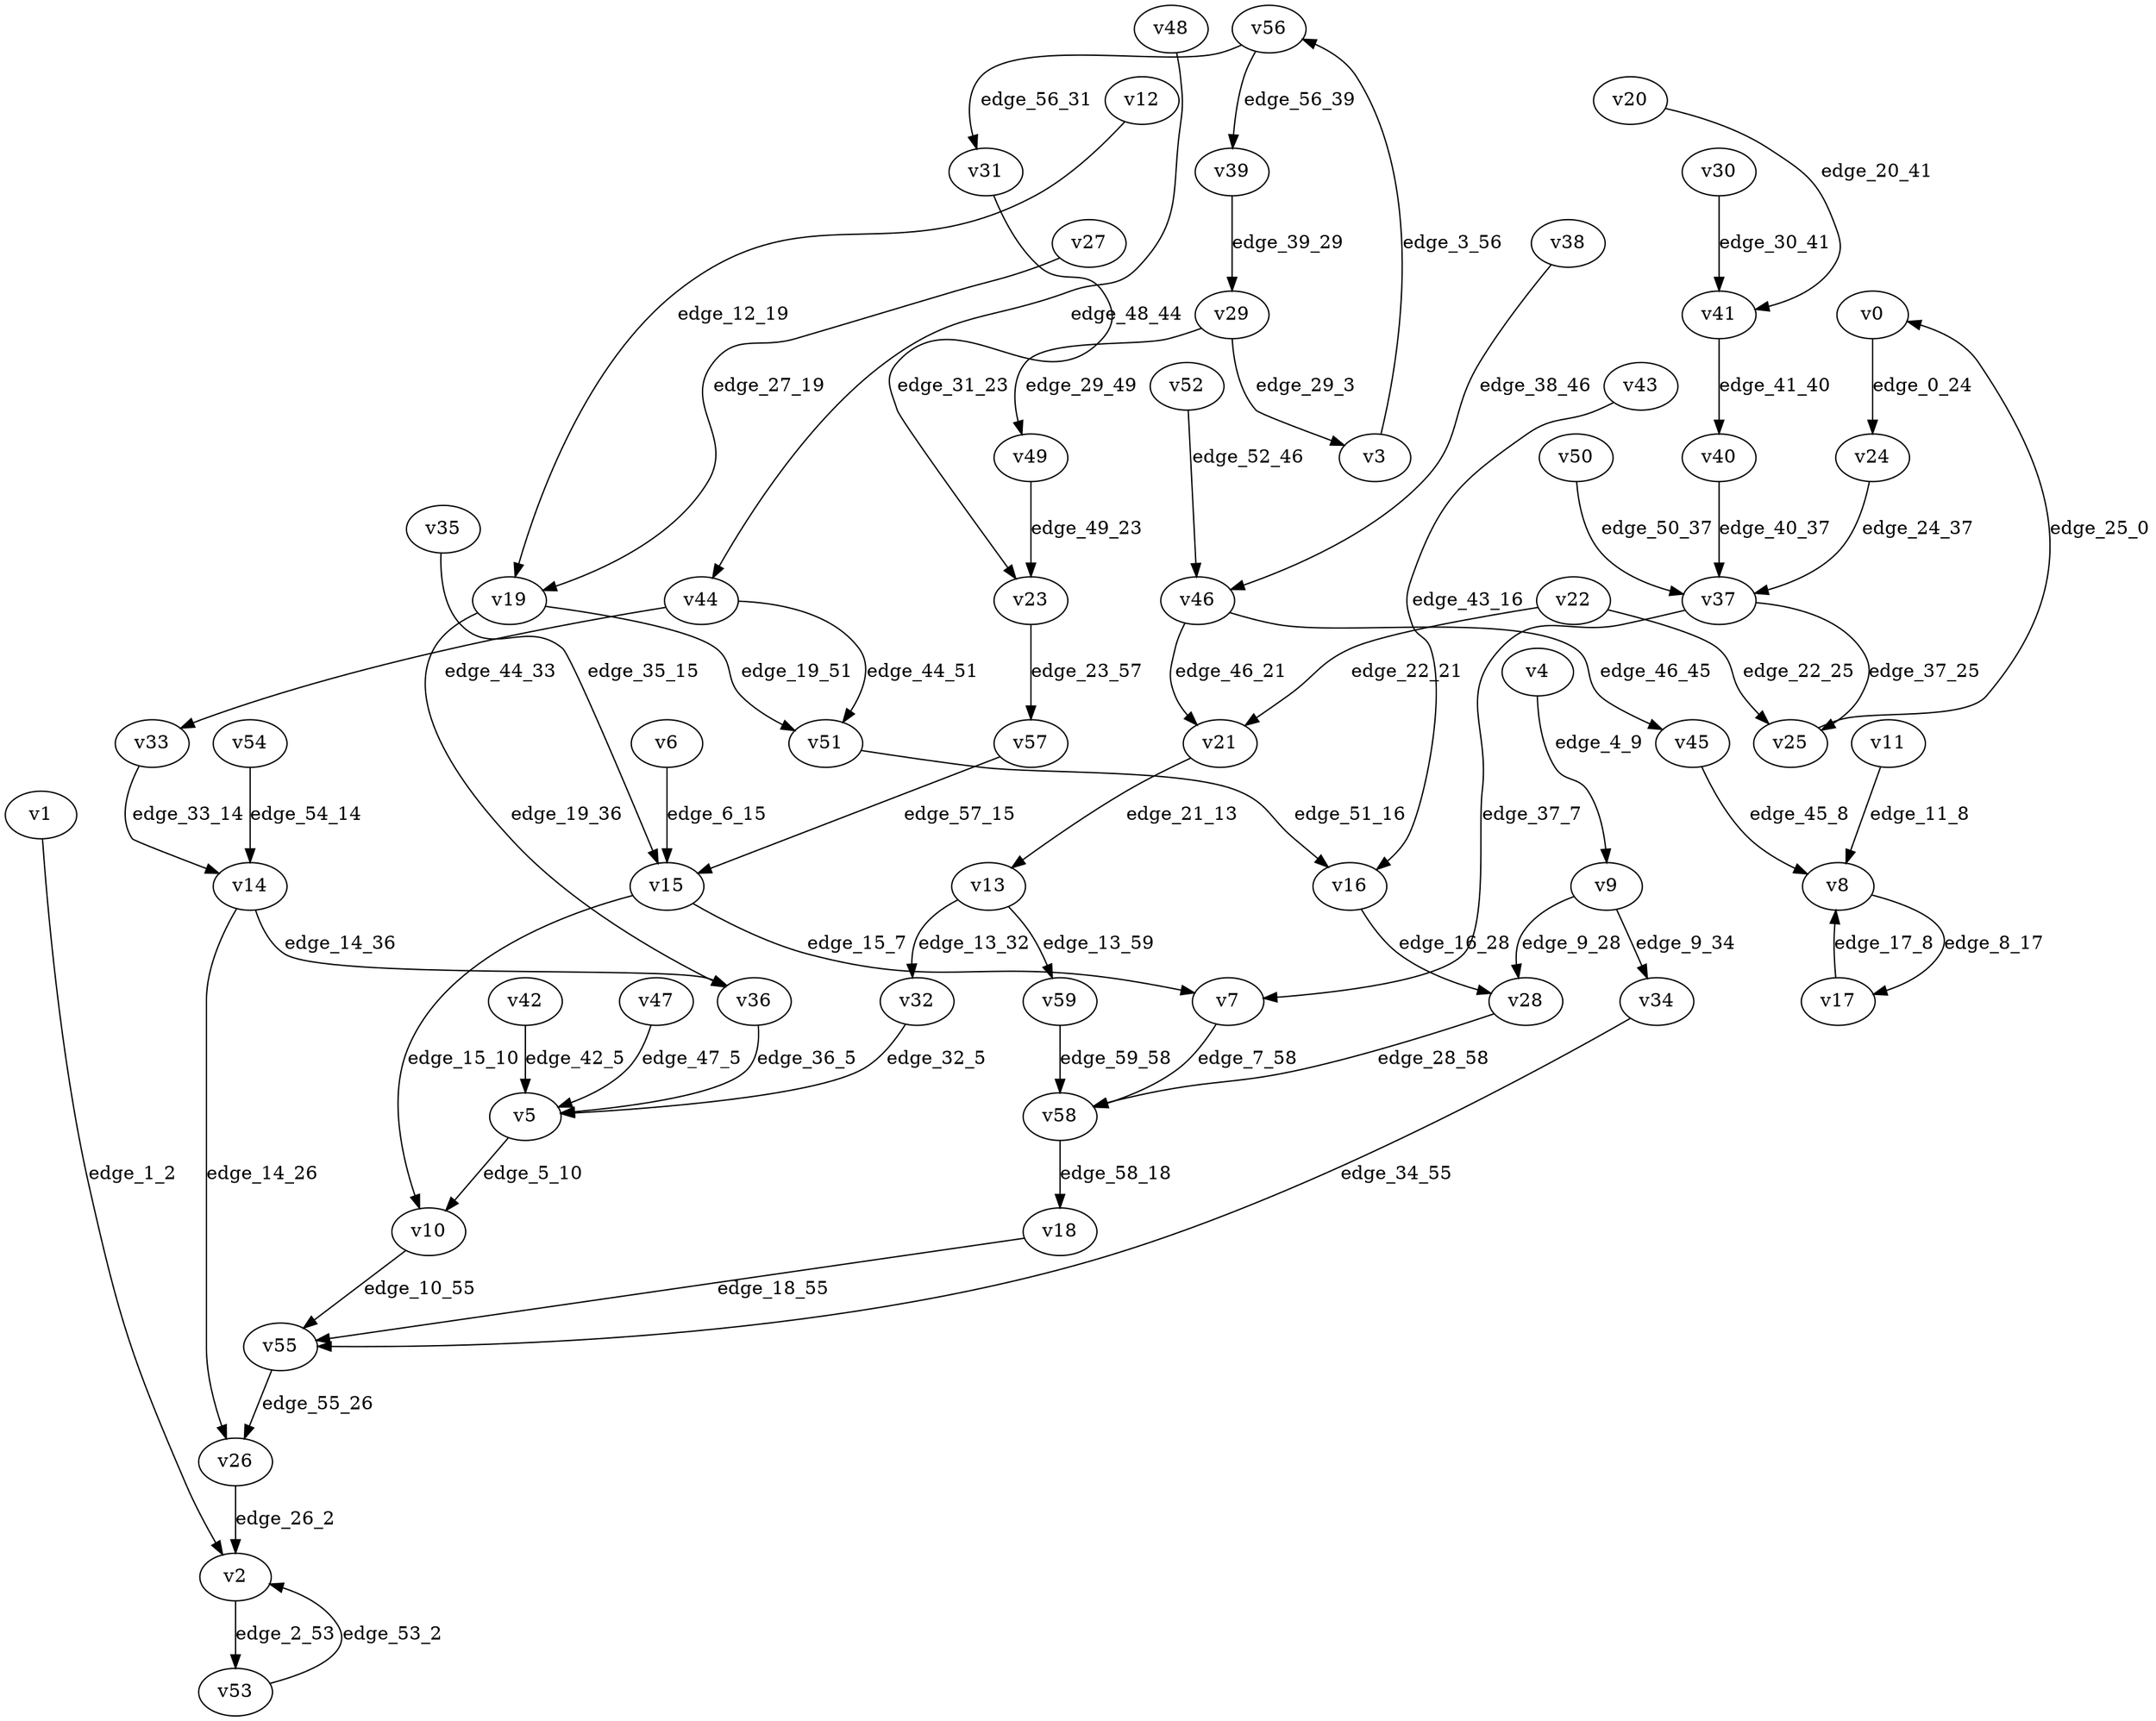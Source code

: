 digraph G {
    // Stochastic discounted game

    v0 [name="v0", player=-1];
    v1 [name="v1", player=1];
    v2 [name="v2", player=-1];
    v3 [name="v3", player=0];
    v4 [name="v4", player=0];
    v5 [name="v5", player=-1];
    v6 [name="v6", player=0];
    v7 [name="v7", player=1];
    v8 [name="v8", player=-1];
    v9 [name="v9", player=-1];
    v10 [name="v10", player=0];
    v11 [name="v11", player=0];
    v12 [name="v12", player=0];
    v13 [name="v13", player=-1];
    v14 [name="v14", player=-1];
    v15 [name="v15", player=-1];
    v16 [name="v16", player=-1];
    v17 [name="v17", player=0];
    v18 [name="v18", player=0];
    v19 [name="v19", player=-1];
    v20 [name="v20", player=1];
    v21 [name="v21", player=0];
    v22 [name="v22", player=-1];
    v23 [name="v23", player=-1];
    v24 [name="v24", player=1];
    v25 [name="v25", player=0];
    v26 [name="v26", player=0];
    v27 [name="v27", player=1];
    v28 [name="v28", player=1];
    v29 [name="v29", player=-1];
    v30 [name="v30", player=0];
    v31 [name="v31", player=0];
    v32 [name="v32", player=1];
    v33 [name="v33", player=1];
    v34 [name="v34", player=1];
    v35 [name="v35", player=1];
    v36 [name="v36", player=0];
    v37 [name="v37", player=-1];
    v38 [name="v38", player=0];
    v39 [name="v39", player=1];
    v40 [name="v40", player=1];
    v41 [name="v41", player=-1];
    v42 [name="v42", player=1];
    v43 [name="v43", player=1];
    v44 [name="v44", player=-1];
    v45 [name="v45", player=1];
    v46 [name="v46", player=-1];
    v47 [name="v47", player=1];
    v48 [name="v48", player=1];
    v49 [name="v49", player=0];
    v50 [name="v50", player=0];
    v51 [name="v51", player=1];
    v52 [name="v52", player=0];
    v53 [name="v53", player=0];
    v54 [name="v54", player=1];
    v55 [name="v55", player=-1];
    v56 [name="v56", player=-1];
    v57 [name="v57", player=0];
    v58 [name="v58", player=-1];
    v59 [name="v59", player=1];

    v0 -> v24 [label="edge_0_24", probability=1.000000];
    v1 -> v2 [label="edge_1_2", weight=-4.503942, discount=0.280910];
    v2 -> v53 [label="edge_2_53", probability=1.000000];
    v3 -> v56 [label="edge_3_56", weight=2.370610, discount=0.424613];
    v4 -> v9 [label="edge_4_9", weight=-3.040971, discount=0.463020];
    v5 -> v10 [label="edge_5_10", probability=1.000000];
    v6 -> v15 [label="edge_6_15", weight=6.179717, discount=0.814666];
    v7 -> v58 [label="edge_7_58", weight=-8.417101, discount=0.864333];
    v8 -> v17 [label="edge_8_17", probability=1.000000];
    v9 -> v28 [label="edge_9_28", probability=0.496323];
    v9 -> v34 [label="edge_9_34", probability=0.503677];
    v10 -> v55 [label="edge_10_55", weight=0.401536, discount=0.237838];
    v11 -> v8 [label="edge_11_8", weight=5.953844, discount=0.128408];
    v12 -> v19 [label="edge_12_19", weight=-3.739551, discount=0.602047];
    v13 -> v32 [label="edge_13_32", probability=0.341586];
    v13 -> v59 [label="edge_13_59", probability=0.658414];
    v14 -> v36 [label="edge_14_36", probability=0.547581];
    v14 -> v26 [label="edge_14_26", probability=0.452419];
    v15 -> v10 [label="edge_15_10", probability=0.459889];
    v15 -> v7 [label="edge_15_7", probability=0.540111];
    v16 -> v28 [label="edge_16_28", probability=1.000000];
    v17 -> v8 [label="edge_17_8", weight=5.171212, discount=0.546133];
    v18 -> v55 [label="edge_18_55", weight=-0.795426, discount=0.256106];
    v19 -> v36 [label="edge_19_36", probability=0.473827];
    v19 -> v51 [label="edge_19_51", probability=0.526173];
    v20 -> v41 [label="edge_20_41", weight=-3.272973, discount=0.320623];
    v21 -> v13 [label="edge_21_13", weight=-5.772473, discount=0.104779];
    v22 -> v25 [label="edge_22_25", probability=0.550033];
    v22 -> v21 [label="edge_22_21", probability=0.449967];
    v23 -> v57 [label="edge_23_57", probability=1.000000];
    v24 -> v37 [label="edge_24_37", weight=0.033389, discount=0.391684];
    v25 -> v0 [label="edge_25_0", weight=-3.470841, discount=0.125557];
    v26 -> v2 [label="edge_26_2", weight=6.854959, discount=0.170099];
    v27 -> v19 [label="edge_27_19", weight=-9.565275, discount=0.485424];
    v28 -> v58 [label="edge_28_58", weight=0.231822, discount=0.733094];
    v29 -> v3 [label="edge_29_3", probability=0.421415];
    v29 -> v49 [label="edge_29_49", probability=0.578585];
    v30 -> v41 [label="edge_30_41", weight=2.294422, discount=0.799763];
    v31 -> v23 [label="edge_31_23", weight=0.932351, discount=0.385648];
    v32 -> v5 [label="edge_32_5", weight=-6.977220, discount=0.703588];
    v33 -> v14 [label="edge_33_14", weight=-6.484245, discount=0.192385];
    v34 -> v55 [label="edge_34_55", weight=-6.834354, discount=0.533856];
    v35 -> v15 [label="edge_35_15", weight=-8.944437, discount=0.255789];
    v36 -> v5 [label="edge_36_5", weight=-5.428343, discount=0.289759];
    v37 -> v25 [label="edge_37_25", probability=0.532160];
    v37 -> v7 [label="edge_37_7", probability=0.467840];
    v38 -> v46 [label="edge_38_46", weight=-9.743158, discount=0.150895];
    v39 -> v29 [label="edge_39_29", weight=3.343229, discount=0.412979];
    v40 -> v37 [label="edge_40_37", weight=2.437806, discount=0.759913];
    v41 -> v40 [label="edge_41_40", probability=1.000000];
    v42 -> v5 [label="edge_42_5", weight=6.090026, discount=0.623483];
    v43 -> v16 [label="edge_43_16", weight=-7.412259, discount=0.605861];
    v44 -> v33 [label="edge_44_33", probability=0.687836];
    v44 -> v51 [label="edge_44_51", probability=0.312164];
    v45 -> v8 [label="edge_45_8", weight=5.746561, discount=0.765705];
    v46 -> v45 [label="edge_46_45", probability=0.341641];
    v46 -> v21 [label="edge_46_21", probability=0.658359];
    v47 -> v5 [label="edge_47_5", weight=2.531469, discount=0.882412];
    v48 -> v44 [label="edge_48_44", weight=-5.777782, discount=0.549060];
    v49 -> v23 [label="edge_49_23", weight=2.657806, discount=0.675315];
    v50 -> v37 [label="edge_50_37", weight=1.281911, discount=0.637523];
    v51 -> v16 [label="edge_51_16", weight=-7.457959, discount=0.239896];
    v52 -> v46 [label="edge_52_46", weight=-4.168525, discount=0.730165];
    v53 -> v2 [label="edge_53_2", weight=0.737693, discount=0.745341];
    v54 -> v14 [label="edge_54_14", weight=9.406498, discount=0.893875];
    v55 -> v26 [label="edge_55_26", probability=1.000000];
    v56 -> v31 [label="edge_56_31", probability=0.644912];
    v56 -> v39 [label="edge_56_39", probability=0.355088];
    v57 -> v15 [label="edge_57_15", weight=-5.942974, discount=0.437720];
    v58 -> v18 [label="edge_58_18", probability=1.000000];
    v59 -> v58 [label="edge_59_58", weight=6.752763, discount=0.102878];
}